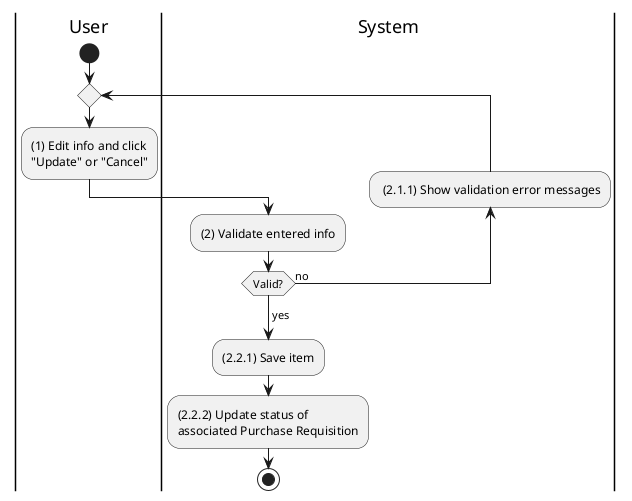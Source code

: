@startuml purchase-order-update
|u|User
|s|System

|u|
start
repeat
    :(1) Edit info and click\n"Update" or "Cancel";
    |s|
    :(2) Validate entered info;
    backward: (2.1.1) Show validation error messages;
repeat while (Valid?) is (no)
->yes;
:(2.2.1) Save item;
:(2.2.2) Update status of\nassociated Purchase Requisition;
stop
@enduml
